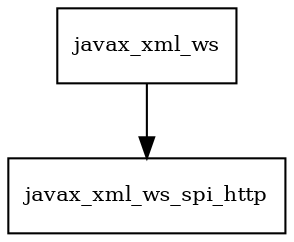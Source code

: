 digraph jboss_jaxws_api_2_2_spec_2_0_2_Final_redhat_1_package_dependencies {
  node [shape = box, fontsize=10.0];
  javax_xml_ws -> javax_xml_ws_spi_http;
}
